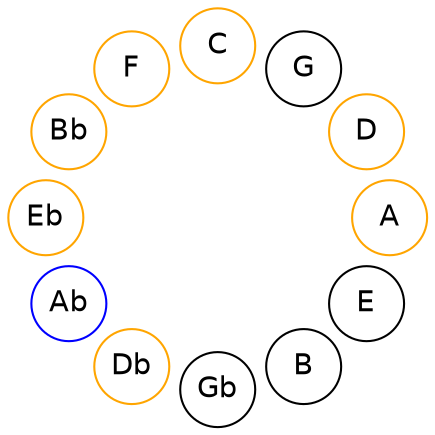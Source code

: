 
graph {

layout = circo;
mindist = .1

node [shape = circle, fontname = Helvetica, margin = 0]
edge [style=invis]

subgraph 1 {
	E -- B -- Gb -- Db -- Ab -- Eb -- Bb -- F -- C -- G -- D -- A -- E
}

Db [color=orange];
Ab [color=blue];
Eb [color=orange];
Bb [color=orange];
F [color=orange];
C [color=orange];
D [color=orange];
A [color=orange];
}
